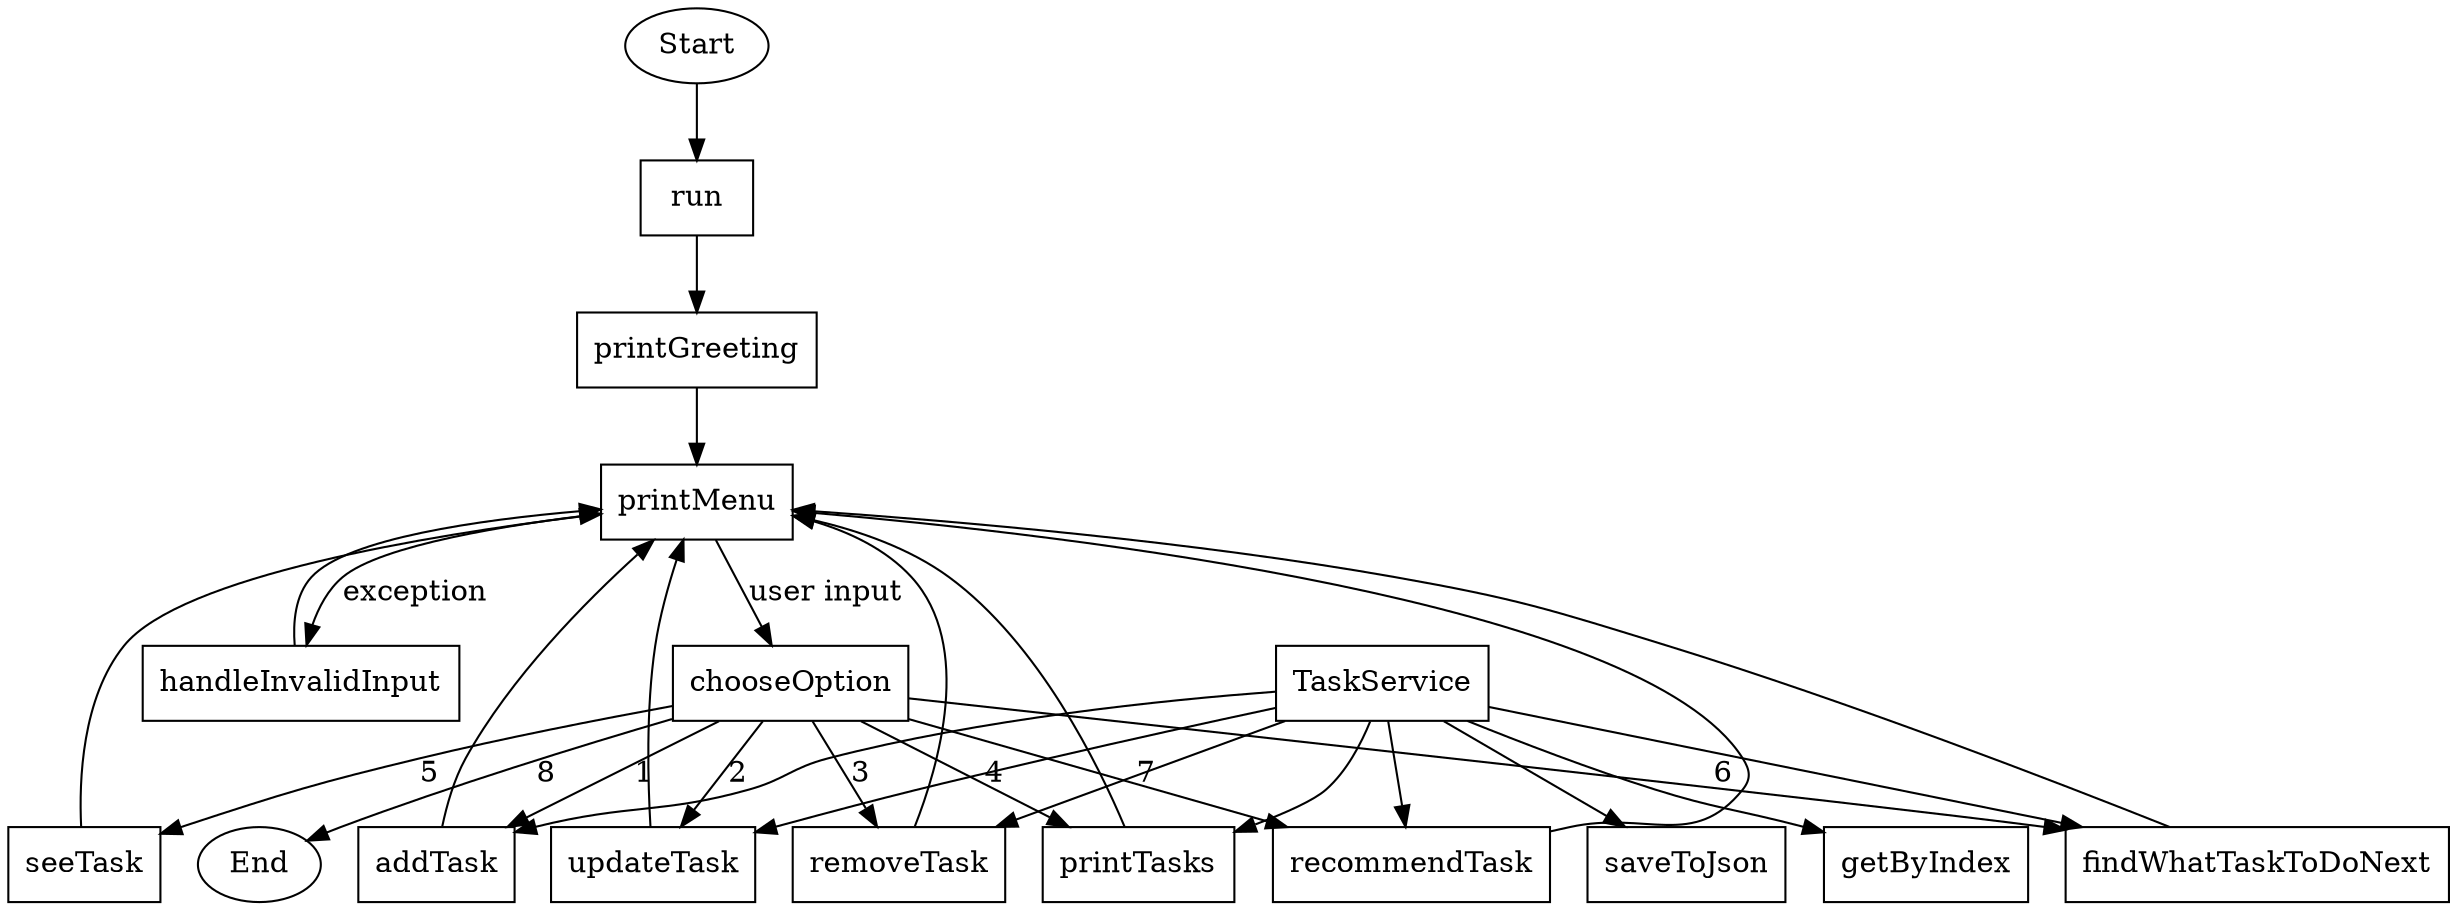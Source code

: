 digraph AppFlow {
    node [shape=rectangle];

    start [shape=ellipse, label="Start"];
    end [shape=ellipse, label="End"];

    start -> run;

    run -> printGreeting;
    printGreeting -> printMenu;

    printMenu -> chooseOption [label="user input"];
    chooseOption -> addTask [label="1"];
    chooseOption -> updateTask [label="2"];
    chooseOption -> removeTask [label="3"];
    chooseOption -> printTasks [label="4"];
    chooseOption -> seeTask [label="5"];
    chooseOption -> findWhatTaskToDoNext [label="6"];
    chooseOption -> recommendTask [label="7"]
    chooseOption -> end [label="8"];

    addTask -> printMenu;
    updateTask -> printMenu;
    removeTask -> printMenu;
    printTasks -> printMenu;
    seeTask -> printMenu;
    findWhatTaskToDoNext -> printMenu;
    recommendTask -> printMenu;

    printMenu -> handleInvalidInput [label="exception"];
    handleInvalidInput -> printMenu;

    TaskService -> addTask;
    TaskService -> getByIndex;
    TaskService -> updateTask;
    TaskService -> removeTask;
    TaskService -> printTasks;
    TaskService -> saveToJson;
    TaskService -> findWhatTaskToDoNext;
    TaskService -> recommendTask;
}
